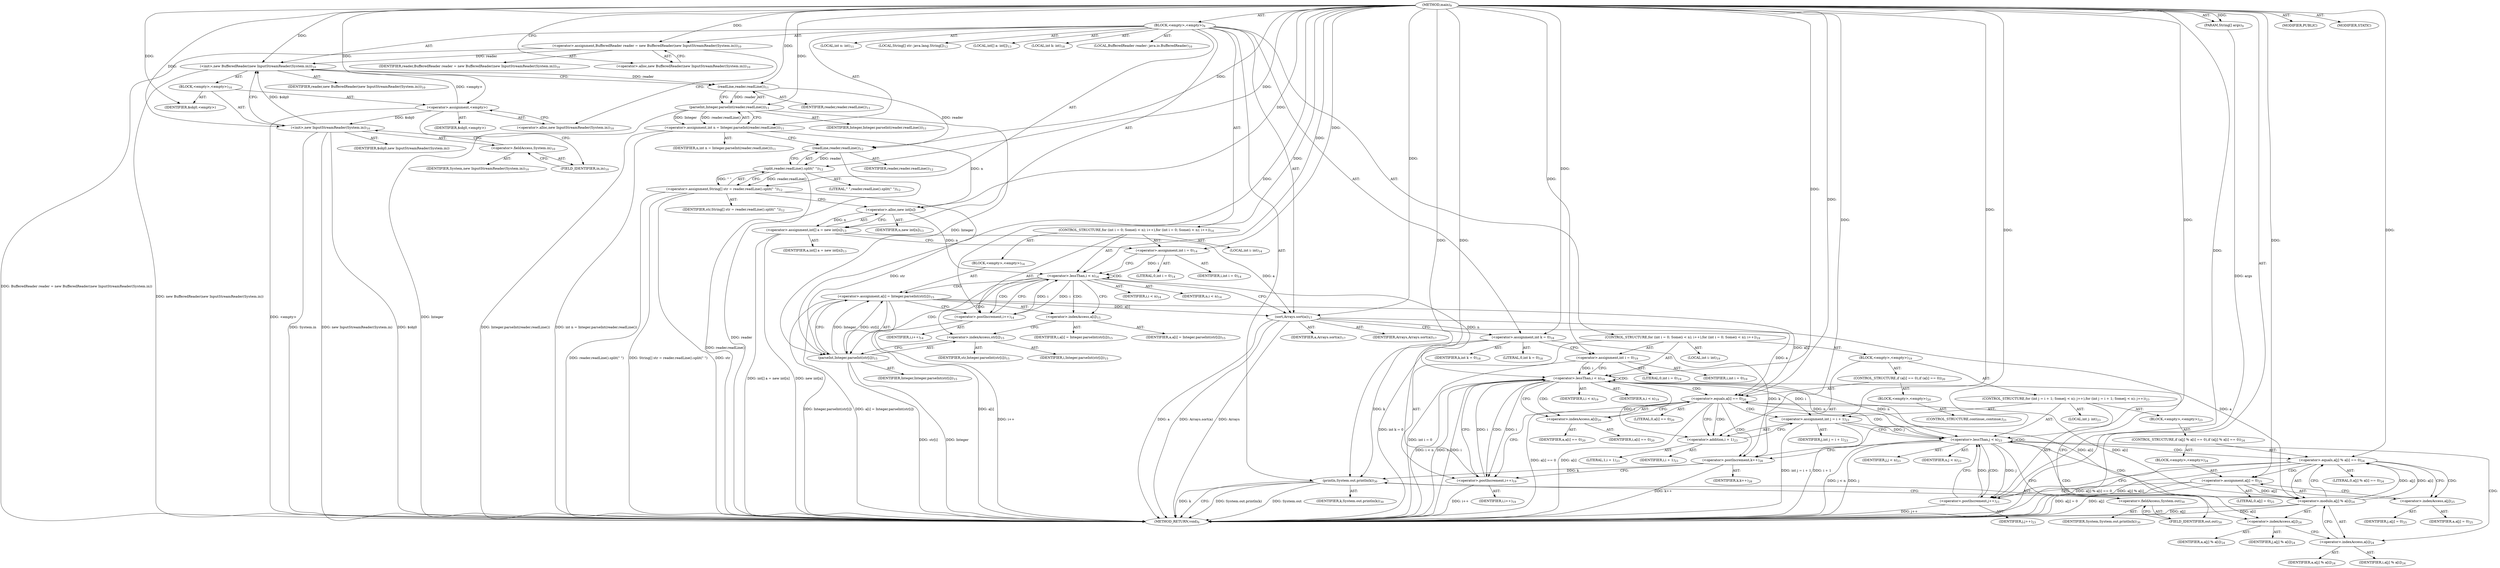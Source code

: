 digraph "main" {  
"19" [label = <(METHOD,main)<SUB>9</SUB>> ]
"20" [label = <(PARAM,String[] args)<SUB>9</SUB>> ]
"21" [label = <(BLOCK,&lt;empty&gt;,&lt;empty&gt;)<SUB>9</SUB>> ]
"4" [label = <(LOCAL,BufferedReader reader: java.io.BufferedReader)<SUB>10</SUB>> ]
"22" [label = <(&lt;operator&gt;.assignment,BufferedReader reader = new BufferedReader(new InputStreamReader(System.in)))<SUB>10</SUB>> ]
"23" [label = <(IDENTIFIER,reader,BufferedReader reader = new BufferedReader(new InputStreamReader(System.in)))<SUB>10</SUB>> ]
"24" [label = <(&lt;operator&gt;.alloc,new BufferedReader(new InputStreamReader(System.in)))<SUB>10</SUB>> ]
"25" [label = <(&lt;init&gt;,new BufferedReader(new InputStreamReader(System.in)))<SUB>10</SUB>> ]
"3" [label = <(IDENTIFIER,reader,new BufferedReader(new InputStreamReader(System.in)))<SUB>10</SUB>> ]
"26" [label = <(BLOCK,&lt;empty&gt;,&lt;empty&gt;)<SUB>10</SUB>> ]
"27" [label = <(&lt;operator&gt;.assignment,&lt;empty&gt;)> ]
"28" [label = <(IDENTIFIER,$obj0,&lt;empty&gt;)> ]
"29" [label = <(&lt;operator&gt;.alloc,new InputStreamReader(System.in))<SUB>10</SUB>> ]
"30" [label = <(&lt;init&gt;,new InputStreamReader(System.in))<SUB>10</SUB>> ]
"31" [label = <(IDENTIFIER,$obj0,new InputStreamReader(System.in))> ]
"32" [label = <(&lt;operator&gt;.fieldAccess,System.in)<SUB>10</SUB>> ]
"33" [label = <(IDENTIFIER,System,new InputStreamReader(System.in))<SUB>10</SUB>> ]
"34" [label = <(FIELD_IDENTIFIER,in,in)<SUB>10</SUB>> ]
"35" [label = <(IDENTIFIER,$obj0,&lt;empty&gt;)> ]
"36" [label = <(LOCAL,int n: int)<SUB>11</SUB>> ]
"37" [label = <(&lt;operator&gt;.assignment,int n = Integer.parseInt(reader.readLine()))<SUB>11</SUB>> ]
"38" [label = <(IDENTIFIER,n,int n = Integer.parseInt(reader.readLine()))<SUB>11</SUB>> ]
"39" [label = <(parseInt,Integer.parseInt(reader.readLine()))<SUB>11</SUB>> ]
"40" [label = <(IDENTIFIER,Integer,Integer.parseInt(reader.readLine()))<SUB>11</SUB>> ]
"41" [label = <(readLine,reader.readLine())<SUB>11</SUB>> ]
"42" [label = <(IDENTIFIER,reader,reader.readLine())<SUB>11</SUB>> ]
"43" [label = <(LOCAL,String[] str: java.lang.String[])<SUB>12</SUB>> ]
"44" [label = <(&lt;operator&gt;.assignment,String[] str = reader.readLine().split(&quot; &quot;))<SUB>12</SUB>> ]
"45" [label = <(IDENTIFIER,str,String[] str = reader.readLine().split(&quot; &quot;))<SUB>12</SUB>> ]
"46" [label = <(split,reader.readLine().split(&quot; &quot;))<SUB>12</SUB>> ]
"47" [label = <(readLine,reader.readLine())<SUB>12</SUB>> ]
"48" [label = <(IDENTIFIER,reader,reader.readLine())<SUB>12</SUB>> ]
"49" [label = <(LITERAL,&quot; &quot;,reader.readLine().split(&quot; &quot;))<SUB>12</SUB>> ]
"50" [label = <(LOCAL,int[] a: int[])<SUB>13</SUB>> ]
"51" [label = <(&lt;operator&gt;.assignment,int[] a = new int[n])<SUB>13</SUB>> ]
"52" [label = <(IDENTIFIER,a,int[] a = new int[n])<SUB>13</SUB>> ]
"53" [label = <(&lt;operator&gt;.alloc,new int[n])> ]
"54" [label = <(IDENTIFIER,n,new int[n])<SUB>13</SUB>> ]
"55" [label = <(CONTROL_STRUCTURE,for (int i = 0; Some(i &lt; n); i++),for (int i = 0; Some(i &lt; n); i++))<SUB>14</SUB>> ]
"56" [label = <(LOCAL,int i: int)<SUB>14</SUB>> ]
"57" [label = <(&lt;operator&gt;.assignment,int i = 0)<SUB>14</SUB>> ]
"58" [label = <(IDENTIFIER,i,int i = 0)<SUB>14</SUB>> ]
"59" [label = <(LITERAL,0,int i = 0)<SUB>14</SUB>> ]
"60" [label = <(&lt;operator&gt;.lessThan,i &lt; n)<SUB>14</SUB>> ]
"61" [label = <(IDENTIFIER,i,i &lt; n)<SUB>14</SUB>> ]
"62" [label = <(IDENTIFIER,n,i &lt; n)<SUB>14</SUB>> ]
"63" [label = <(&lt;operator&gt;.postIncrement,i++)<SUB>14</SUB>> ]
"64" [label = <(IDENTIFIER,i,i++)<SUB>14</SUB>> ]
"65" [label = <(BLOCK,&lt;empty&gt;,&lt;empty&gt;)<SUB>14</SUB>> ]
"66" [label = <(&lt;operator&gt;.assignment,a[i] = Integer.parseInt(str[i]))<SUB>15</SUB>> ]
"67" [label = <(&lt;operator&gt;.indexAccess,a[i])<SUB>15</SUB>> ]
"68" [label = <(IDENTIFIER,a,a[i] = Integer.parseInt(str[i]))<SUB>15</SUB>> ]
"69" [label = <(IDENTIFIER,i,a[i] = Integer.parseInt(str[i]))<SUB>15</SUB>> ]
"70" [label = <(parseInt,Integer.parseInt(str[i]))<SUB>15</SUB>> ]
"71" [label = <(IDENTIFIER,Integer,Integer.parseInt(str[i]))<SUB>15</SUB>> ]
"72" [label = <(&lt;operator&gt;.indexAccess,str[i])<SUB>15</SUB>> ]
"73" [label = <(IDENTIFIER,str,Integer.parseInt(str[i]))<SUB>15</SUB>> ]
"74" [label = <(IDENTIFIER,i,Integer.parseInt(str[i]))<SUB>15</SUB>> ]
"75" [label = <(sort,Arrays.sort(a))<SUB>17</SUB>> ]
"76" [label = <(IDENTIFIER,Arrays,Arrays.sort(a))<SUB>17</SUB>> ]
"77" [label = <(IDENTIFIER,a,Arrays.sort(a))<SUB>17</SUB>> ]
"78" [label = <(LOCAL,int k: int)<SUB>18</SUB>> ]
"79" [label = <(&lt;operator&gt;.assignment,int k = 0)<SUB>18</SUB>> ]
"80" [label = <(IDENTIFIER,k,int k = 0)<SUB>18</SUB>> ]
"81" [label = <(LITERAL,0,int k = 0)<SUB>18</SUB>> ]
"82" [label = <(CONTROL_STRUCTURE,for (int i = 0; Some(i &lt; n); i++),for (int i = 0; Some(i &lt; n); i++))<SUB>19</SUB>> ]
"83" [label = <(LOCAL,int i: int)<SUB>19</SUB>> ]
"84" [label = <(&lt;operator&gt;.assignment,int i = 0)<SUB>19</SUB>> ]
"85" [label = <(IDENTIFIER,i,int i = 0)<SUB>19</SUB>> ]
"86" [label = <(LITERAL,0,int i = 0)<SUB>19</SUB>> ]
"87" [label = <(&lt;operator&gt;.lessThan,i &lt; n)<SUB>19</SUB>> ]
"88" [label = <(IDENTIFIER,i,i &lt; n)<SUB>19</SUB>> ]
"89" [label = <(IDENTIFIER,n,i &lt; n)<SUB>19</SUB>> ]
"90" [label = <(&lt;operator&gt;.postIncrement,i++)<SUB>19</SUB>> ]
"91" [label = <(IDENTIFIER,i,i++)<SUB>19</SUB>> ]
"92" [label = <(BLOCK,&lt;empty&gt;,&lt;empty&gt;)<SUB>19</SUB>> ]
"93" [label = <(CONTROL_STRUCTURE,if (a[i] == 0),if (a[i] == 0))<SUB>20</SUB>> ]
"94" [label = <(&lt;operator&gt;.equals,a[i] == 0)<SUB>20</SUB>> ]
"95" [label = <(&lt;operator&gt;.indexAccess,a[i])<SUB>20</SUB>> ]
"96" [label = <(IDENTIFIER,a,a[i] == 0)<SUB>20</SUB>> ]
"97" [label = <(IDENTIFIER,i,a[i] == 0)<SUB>20</SUB>> ]
"98" [label = <(LITERAL,0,a[i] == 0)<SUB>20</SUB>> ]
"99" [label = <(BLOCK,&lt;empty&gt;,&lt;empty&gt;)<SUB>20</SUB>> ]
"100" [label = <(CONTROL_STRUCTURE,continue;,continue;)<SUB>21</SUB>> ]
"101" [label = <(CONTROL_STRUCTURE,for (int j = i + 1; Some(j &lt; n); j++),for (int j = i + 1; Some(j &lt; n); j++))<SUB>23</SUB>> ]
"102" [label = <(LOCAL,int j: int)<SUB>23</SUB>> ]
"103" [label = <(&lt;operator&gt;.assignment,int j = i + 1)<SUB>23</SUB>> ]
"104" [label = <(IDENTIFIER,j,int j = i + 1)<SUB>23</SUB>> ]
"105" [label = <(&lt;operator&gt;.addition,i + 1)<SUB>23</SUB>> ]
"106" [label = <(IDENTIFIER,i,i + 1)<SUB>23</SUB>> ]
"107" [label = <(LITERAL,1,i + 1)<SUB>23</SUB>> ]
"108" [label = <(&lt;operator&gt;.lessThan,j &lt; n)<SUB>23</SUB>> ]
"109" [label = <(IDENTIFIER,j,j &lt; n)<SUB>23</SUB>> ]
"110" [label = <(IDENTIFIER,n,j &lt; n)<SUB>23</SUB>> ]
"111" [label = <(&lt;operator&gt;.postIncrement,j++)<SUB>23</SUB>> ]
"112" [label = <(IDENTIFIER,j,j++)<SUB>23</SUB>> ]
"113" [label = <(BLOCK,&lt;empty&gt;,&lt;empty&gt;)<SUB>23</SUB>> ]
"114" [label = <(CONTROL_STRUCTURE,if (a[j] % a[i] == 0),if (a[j] % a[i] == 0))<SUB>24</SUB>> ]
"115" [label = <(&lt;operator&gt;.equals,a[j] % a[i] == 0)<SUB>24</SUB>> ]
"116" [label = <(&lt;operator&gt;.modulo,a[j] % a[i])<SUB>24</SUB>> ]
"117" [label = <(&lt;operator&gt;.indexAccess,a[j])<SUB>24</SUB>> ]
"118" [label = <(IDENTIFIER,a,a[j] % a[i])<SUB>24</SUB>> ]
"119" [label = <(IDENTIFIER,j,a[j] % a[i])<SUB>24</SUB>> ]
"120" [label = <(&lt;operator&gt;.indexAccess,a[i])<SUB>24</SUB>> ]
"121" [label = <(IDENTIFIER,a,a[j] % a[i])<SUB>24</SUB>> ]
"122" [label = <(IDENTIFIER,i,a[j] % a[i])<SUB>24</SUB>> ]
"123" [label = <(LITERAL,0,a[j] % a[i] == 0)<SUB>24</SUB>> ]
"124" [label = <(BLOCK,&lt;empty&gt;,&lt;empty&gt;)<SUB>24</SUB>> ]
"125" [label = <(&lt;operator&gt;.assignment,a[j] = 0)<SUB>25</SUB>> ]
"126" [label = <(&lt;operator&gt;.indexAccess,a[j])<SUB>25</SUB>> ]
"127" [label = <(IDENTIFIER,a,a[j] = 0)<SUB>25</SUB>> ]
"128" [label = <(IDENTIFIER,j,a[j] = 0)<SUB>25</SUB>> ]
"129" [label = <(LITERAL,0,a[j] = 0)<SUB>25</SUB>> ]
"130" [label = <(&lt;operator&gt;.postIncrement,k++)<SUB>28</SUB>> ]
"131" [label = <(IDENTIFIER,k,k++)<SUB>28</SUB>> ]
"132" [label = <(println,System.out.println(k))<SUB>30</SUB>> ]
"133" [label = <(&lt;operator&gt;.fieldAccess,System.out)<SUB>30</SUB>> ]
"134" [label = <(IDENTIFIER,System,System.out.println(k))<SUB>30</SUB>> ]
"135" [label = <(FIELD_IDENTIFIER,out,out)<SUB>30</SUB>> ]
"136" [label = <(IDENTIFIER,k,System.out.println(k))<SUB>30</SUB>> ]
"137" [label = <(MODIFIER,PUBLIC)> ]
"138" [label = <(MODIFIER,STATIC)> ]
"139" [label = <(METHOD_RETURN,void)<SUB>9</SUB>> ]
  "19" -> "20"  [ label = "AST: "] 
  "19" -> "21"  [ label = "AST: "] 
  "19" -> "137"  [ label = "AST: "] 
  "19" -> "138"  [ label = "AST: "] 
  "19" -> "139"  [ label = "AST: "] 
  "21" -> "4"  [ label = "AST: "] 
  "21" -> "22"  [ label = "AST: "] 
  "21" -> "25"  [ label = "AST: "] 
  "21" -> "36"  [ label = "AST: "] 
  "21" -> "37"  [ label = "AST: "] 
  "21" -> "43"  [ label = "AST: "] 
  "21" -> "44"  [ label = "AST: "] 
  "21" -> "50"  [ label = "AST: "] 
  "21" -> "51"  [ label = "AST: "] 
  "21" -> "55"  [ label = "AST: "] 
  "21" -> "75"  [ label = "AST: "] 
  "21" -> "78"  [ label = "AST: "] 
  "21" -> "79"  [ label = "AST: "] 
  "21" -> "82"  [ label = "AST: "] 
  "21" -> "132"  [ label = "AST: "] 
  "22" -> "23"  [ label = "AST: "] 
  "22" -> "24"  [ label = "AST: "] 
  "25" -> "3"  [ label = "AST: "] 
  "25" -> "26"  [ label = "AST: "] 
  "26" -> "27"  [ label = "AST: "] 
  "26" -> "30"  [ label = "AST: "] 
  "26" -> "35"  [ label = "AST: "] 
  "27" -> "28"  [ label = "AST: "] 
  "27" -> "29"  [ label = "AST: "] 
  "30" -> "31"  [ label = "AST: "] 
  "30" -> "32"  [ label = "AST: "] 
  "32" -> "33"  [ label = "AST: "] 
  "32" -> "34"  [ label = "AST: "] 
  "37" -> "38"  [ label = "AST: "] 
  "37" -> "39"  [ label = "AST: "] 
  "39" -> "40"  [ label = "AST: "] 
  "39" -> "41"  [ label = "AST: "] 
  "41" -> "42"  [ label = "AST: "] 
  "44" -> "45"  [ label = "AST: "] 
  "44" -> "46"  [ label = "AST: "] 
  "46" -> "47"  [ label = "AST: "] 
  "46" -> "49"  [ label = "AST: "] 
  "47" -> "48"  [ label = "AST: "] 
  "51" -> "52"  [ label = "AST: "] 
  "51" -> "53"  [ label = "AST: "] 
  "53" -> "54"  [ label = "AST: "] 
  "55" -> "56"  [ label = "AST: "] 
  "55" -> "57"  [ label = "AST: "] 
  "55" -> "60"  [ label = "AST: "] 
  "55" -> "63"  [ label = "AST: "] 
  "55" -> "65"  [ label = "AST: "] 
  "57" -> "58"  [ label = "AST: "] 
  "57" -> "59"  [ label = "AST: "] 
  "60" -> "61"  [ label = "AST: "] 
  "60" -> "62"  [ label = "AST: "] 
  "63" -> "64"  [ label = "AST: "] 
  "65" -> "66"  [ label = "AST: "] 
  "66" -> "67"  [ label = "AST: "] 
  "66" -> "70"  [ label = "AST: "] 
  "67" -> "68"  [ label = "AST: "] 
  "67" -> "69"  [ label = "AST: "] 
  "70" -> "71"  [ label = "AST: "] 
  "70" -> "72"  [ label = "AST: "] 
  "72" -> "73"  [ label = "AST: "] 
  "72" -> "74"  [ label = "AST: "] 
  "75" -> "76"  [ label = "AST: "] 
  "75" -> "77"  [ label = "AST: "] 
  "79" -> "80"  [ label = "AST: "] 
  "79" -> "81"  [ label = "AST: "] 
  "82" -> "83"  [ label = "AST: "] 
  "82" -> "84"  [ label = "AST: "] 
  "82" -> "87"  [ label = "AST: "] 
  "82" -> "90"  [ label = "AST: "] 
  "82" -> "92"  [ label = "AST: "] 
  "84" -> "85"  [ label = "AST: "] 
  "84" -> "86"  [ label = "AST: "] 
  "87" -> "88"  [ label = "AST: "] 
  "87" -> "89"  [ label = "AST: "] 
  "90" -> "91"  [ label = "AST: "] 
  "92" -> "93"  [ label = "AST: "] 
  "92" -> "101"  [ label = "AST: "] 
  "92" -> "130"  [ label = "AST: "] 
  "93" -> "94"  [ label = "AST: "] 
  "93" -> "99"  [ label = "AST: "] 
  "94" -> "95"  [ label = "AST: "] 
  "94" -> "98"  [ label = "AST: "] 
  "95" -> "96"  [ label = "AST: "] 
  "95" -> "97"  [ label = "AST: "] 
  "99" -> "100"  [ label = "AST: "] 
  "101" -> "102"  [ label = "AST: "] 
  "101" -> "103"  [ label = "AST: "] 
  "101" -> "108"  [ label = "AST: "] 
  "101" -> "111"  [ label = "AST: "] 
  "101" -> "113"  [ label = "AST: "] 
  "103" -> "104"  [ label = "AST: "] 
  "103" -> "105"  [ label = "AST: "] 
  "105" -> "106"  [ label = "AST: "] 
  "105" -> "107"  [ label = "AST: "] 
  "108" -> "109"  [ label = "AST: "] 
  "108" -> "110"  [ label = "AST: "] 
  "111" -> "112"  [ label = "AST: "] 
  "113" -> "114"  [ label = "AST: "] 
  "114" -> "115"  [ label = "AST: "] 
  "114" -> "124"  [ label = "AST: "] 
  "115" -> "116"  [ label = "AST: "] 
  "115" -> "123"  [ label = "AST: "] 
  "116" -> "117"  [ label = "AST: "] 
  "116" -> "120"  [ label = "AST: "] 
  "117" -> "118"  [ label = "AST: "] 
  "117" -> "119"  [ label = "AST: "] 
  "120" -> "121"  [ label = "AST: "] 
  "120" -> "122"  [ label = "AST: "] 
  "124" -> "125"  [ label = "AST: "] 
  "125" -> "126"  [ label = "AST: "] 
  "125" -> "129"  [ label = "AST: "] 
  "126" -> "127"  [ label = "AST: "] 
  "126" -> "128"  [ label = "AST: "] 
  "130" -> "131"  [ label = "AST: "] 
  "132" -> "133"  [ label = "AST: "] 
  "132" -> "136"  [ label = "AST: "] 
  "133" -> "134"  [ label = "AST: "] 
  "133" -> "135"  [ label = "AST: "] 
  "22" -> "29"  [ label = "CFG: "] 
  "25" -> "41"  [ label = "CFG: "] 
  "37" -> "47"  [ label = "CFG: "] 
  "44" -> "53"  [ label = "CFG: "] 
  "51" -> "57"  [ label = "CFG: "] 
  "75" -> "79"  [ label = "CFG: "] 
  "79" -> "84"  [ label = "CFG: "] 
  "132" -> "139"  [ label = "CFG: "] 
  "24" -> "22"  [ label = "CFG: "] 
  "39" -> "37"  [ label = "CFG: "] 
  "46" -> "44"  [ label = "CFG: "] 
  "53" -> "51"  [ label = "CFG: "] 
  "57" -> "60"  [ label = "CFG: "] 
  "60" -> "67"  [ label = "CFG: "] 
  "60" -> "75"  [ label = "CFG: "] 
  "63" -> "60"  [ label = "CFG: "] 
  "84" -> "87"  [ label = "CFG: "] 
  "87" -> "95"  [ label = "CFG: "] 
  "87" -> "135"  [ label = "CFG: "] 
  "90" -> "87"  [ label = "CFG: "] 
  "133" -> "132"  [ label = "CFG: "] 
  "27" -> "34"  [ label = "CFG: "] 
  "30" -> "25"  [ label = "CFG: "] 
  "41" -> "39"  [ label = "CFG: "] 
  "47" -> "46"  [ label = "CFG: "] 
  "66" -> "63"  [ label = "CFG: "] 
  "130" -> "90"  [ label = "CFG: "] 
  "135" -> "133"  [ label = "CFG: "] 
  "29" -> "27"  [ label = "CFG: "] 
  "32" -> "30"  [ label = "CFG: "] 
  "67" -> "72"  [ label = "CFG: "] 
  "70" -> "66"  [ label = "CFG: "] 
  "94" -> "90"  [ label = "CFG: "] 
  "94" -> "105"  [ label = "CFG: "] 
  "103" -> "108"  [ label = "CFG: "] 
  "108" -> "117"  [ label = "CFG: "] 
  "108" -> "130"  [ label = "CFG: "] 
  "111" -> "108"  [ label = "CFG: "] 
  "34" -> "32"  [ label = "CFG: "] 
  "72" -> "70"  [ label = "CFG: "] 
  "95" -> "94"  [ label = "CFG: "] 
  "105" -> "103"  [ label = "CFG: "] 
  "115" -> "126"  [ label = "CFG: "] 
  "115" -> "111"  [ label = "CFG: "] 
  "116" -> "115"  [ label = "CFG: "] 
  "125" -> "111"  [ label = "CFG: "] 
  "117" -> "120"  [ label = "CFG: "] 
  "120" -> "116"  [ label = "CFG: "] 
  "126" -> "125"  [ label = "CFG: "] 
  "19" -> "24"  [ label = "CFG: "] 
  "20" -> "139"  [ label = "DDG: args"] 
  "22" -> "139"  [ label = "DDG: BufferedReader reader = new BufferedReader(new InputStreamReader(System.in))"] 
  "27" -> "139"  [ label = "DDG: &lt;empty&gt;"] 
  "30" -> "139"  [ label = "DDG: $obj0"] 
  "30" -> "139"  [ label = "DDG: System.in"] 
  "30" -> "139"  [ label = "DDG: new InputStreamReader(System.in)"] 
  "25" -> "139"  [ label = "DDG: new BufferedReader(new InputStreamReader(System.in))"] 
  "39" -> "139"  [ label = "DDG: Integer"] 
  "37" -> "139"  [ label = "DDG: Integer.parseInt(reader.readLine())"] 
  "37" -> "139"  [ label = "DDG: int n = Integer.parseInt(reader.readLine())"] 
  "44" -> "139"  [ label = "DDG: str"] 
  "47" -> "139"  [ label = "DDG: reader"] 
  "46" -> "139"  [ label = "DDG: reader.readLine()"] 
  "44" -> "139"  [ label = "DDG: reader.readLine().split(&quot; &quot;)"] 
  "44" -> "139"  [ label = "DDG: String[] str = reader.readLine().split(&quot; &quot;)"] 
  "51" -> "139"  [ label = "DDG: new int[n]"] 
  "51" -> "139"  [ label = "DDG: int[] a = new int[n]"] 
  "75" -> "139"  [ label = "DDG: a"] 
  "75" -> "139"  [ label = "DDG: Arrays.sort(a)"] 
  "79" -> "139"  [ label = "DDG: int k = 0"] 
  "84" -> "139"  [ label = "DDG: int i = 0"] 
  "87" -> "139"  [ label = "DDG: i"] 
  "87" -> "139"  [ label = "DDG: n"] 
  "87" -> "139"  [ label = "DDG: i &lt; n"] 
  "132" -> "139"  [ label = "DDG: System.out"] 
  "132" -> "139"  [ label = "DDG: k"] 
  "132" -> "139"  [ label = "DDG: System.out.println(k)"] 
  "94" -> "139"  [ label = "DDG: a[i]"] 
  "94" -> "139"  [ label = "DDG: a[i] == 0"] 
  "103" -> "139"  [ label = "DDG: i + 1"] 
  "103" -> "139"  [ label = "DDG: int j = i + 1"] 
  "108" -> "139"  [ label = "DDG: j"] 
  "108" -> "139"  [ label = "DDG: j &lt; n"] 
  "130" -> "139"  [ label = "DDG: k++"] 
  "116" -> "139"  [ label = "DDG: a[j]"] 
  "116" -> "139"  [ label = "DDG: a[i]"] 
  "115" -> "139"  [ label = "DDG: a[j] % a[i]"] 
  "115" -> "139"  [ label = "DDG: a[j] % a[i] == 0"] 
  "125" -> "139"  [ label = "DDG: a[j]"] 
  "125" -> "139"  [ label = "DDG: a[j] = 0"] 
  "111" -> "139"  [ label = "DDG: j++"] 
  "90" -> "139"  [ label = "DDG: i++"] 
  "66" -> "139"  [ label = "DDG: a[i]"] 
  "70" -> "139"  [ label = "DDG: Integer"] 
  "70" -> "139"  [ label = "DDG: str[i]"] 
  "66" -> "139"  [ label = "DDG: Integer.parseInt(str[i])"] 
  "66" -> "139"  [ label = "DDG: a[i] = Integer.parseInt(str[i])"] 
  "63" -> "139"  [ label = "DDG: i++"] 
  "75" -> "139"  [ label = "DDG: Arrays"] 
  "19" -> "20"  [ label = "DDG: "] 
  "19" -> "22"  [ label = "DDG: "] 
  "39" -> "37"  [ label = "DDG: Integer"] 
  "39" -> "37"  [ label = "DDG: reader.readLine()"] 
  "46" -> "44"  [ label = "DDG: reader.readLine()"] 
  "46" -> "44"  [ label = "DDG: &quot; &quot;"] 
  "53" -> "51"  [ label = "DDG: n"] 
  "19" -> "79"  [ label = "DDG: "] 
  "22" -> "25"  [ label = "DDG: reader"] 
  "19" -> "25"  [ label = "DDG: "] 
  "27" -> "25"  [ label = "DDG: &lt;empty&gt;"] 
  "30" -> "25"  [ label = "DDG: $obj0"] 
  "19" -> "57"  [ label = "DDG: "] 
  "19" -> "75"  [ label = "DDG: "] 
  "51" -> "75"  [ label = "DDG: a"] 
  "66" -> "75"  [ label = "DDG: a[i]"] 
  "19" -> "84"  [ label = "DDG: "] 
  "79" -> "132"  [ label = "DDG: k"] 
  "130" -> "132"  [ label = "DDG: k"] 
  "19" -> "132"  [ label = "DDG: "] 
  "19" -> "27"  [ label = "DDG: "] 
  "19" -> "35"  [ label = "DDG: "] 
  "19" -> "39"  [ label = "DDG: "] 
  "41" -> "39"  [ label = "DDG: reader"] 
  "47" -> "46"  [ label = "DDG: reader"] 
  "19" -> "46"  [ label = "DDG: "] 
  "37" -> "53"  [ label = "DDG: n"] 
  "19" -> "53"  [ label = "DDG: "] 
  "57" -> "60"  [ label = "DDG: i"] 
  "63" -> "60"  [ label = "DDG: i"] 
  "19" -> "60"  [ label = "DDG: "] 
  "53" -> "60"  [ label = "DDG: n"] 
  "60" -> "63"  [ label = "DDG: i"] 
  "19" -> "63"  [ label = "DDG: "] 
  "70" -> "66"  [ label = "DDG: Integer"] 
  "70" -> "66"  [ label = "DDG: str[i]"] 
  "84" -> "87"  [ label = "DDG: i"] 
  "90" -> "87"  [ label = "DDG: i"] 
  "19" -> "87"  [ label = "DDG: "] 
  "60" -> "87"  [ label = "DDG: n"] 
  "108" -> "87"  [ label = "DDG: n"] 
  "87" -> "90"  [ label = "DDG: i"] 
  "19" -> "90"  [ label = "DDG: "] 
  "27" -> "30"  [ label = "DDG: $obj0"] 
  "19" -> "30"  [ label = "DDG: "] 
  "25" -> "41"  [ label = "DDG: reader"] 
  "19" -> "41"  [ label = "DDG: "] 
  "41" -> "47"  [ label = "DDG: reader"] 
  "19" -> "47"  [ label = "DDG: "] 
  "87" -> "103"  [ label = "DDG: i"] 
  "19" -> "103"  [ label = "DDG: "] 
  "79" -> "130"  [ label = "DDG: k"] 
  "19" -> "130"  [ label = "DDG: "] 
  "39" -> "70"  [ label = "DDG: Integer"] 
  "19" -> "70"  [ label = "DDG: "] 
  "44" -> "70"  [ label = "DDG: str"] 
  "75" -> "94"  [ label = "DDG: a"] 
  "116" -> "94"  [ label = "DDG: a[i]"] 
  "66" -> "94"  [ label = "DDG: a[i]"] 
  "19" -> "94"  [ label = "DDG: "] 
  "103" -> "108"  [ label = "DDG: j"] 
  "111" -> "108"  [ label = "DDG: j"] 
  "19" -> "108"  [ label = "DDG: "] 
  "87" -> "108"  [ label = "DDG: n"] 
  "108" -> "111"  [ label = "DDG: j"] 
  "19" -> "111"  [ label = "DDG: "] 
  "87" -> "105"  [ label = "DDG: i"] 
  "19" -> "105"  [ label = "DDG: "] 
  "116" -> "115"  [ label = "DDG: a[j]"] 
  "116" -> "115"  [ label = "DDG: a[i]"] 
  "19" -> "115"  [ label = "DDG: "] 
  "19" -> "125"  [ label = "DDG: "] 
  "75" -> "116"  [ label = "DDG: a"] 
  "125" -> "116"  [ label = "DDG: a[j]"] 
  "94" -> "116"  [ label = "DDG: a[i]"] 
  "60" -> "60"  [ label = "CDG: "] 
  "60" -> "66"  [ label = "CDG: "] 
  "60" -> "72"  [ label = "CDG: "] 
  "60" -> "67"  [ label = "CDG: "] 
  "60" -> "70"  [ label = "CDG: "] 
  "60" -> "63"  [ label = "CDG: "] 
  "87" -> "94"  [ label = "CDG: "] 
  "87" -> "95"  [ label = "CDG: "] 
  "87" -> "87"  [ label = "CDG: "] 
  "87" -> "90"  [ label = "CDG: "] 
  "94" -> "103"  [ label = "CDG: "] 
  "94" -> "105"  [ label = "CDG: "] 
  "94" -> "130"  [ label = "CDG: "] 
  "94" -> "108"  [ label = "CDG: "] 
  "108" -> "115"  [ label = "CDG: "] 
  "108" -> "120"  [ label = "CDG: "] 
  "108" -> "116"  [ label = "CDG: "] 
  "108" -> "117"  [ label = "CDG: "] 
  "108" -> "108"  [ label = "CDG: "] 
  "108" -> "111"  [ label = "CDG: "] 
  "115" -> "126"  [ label = "CDG: "] 
  "115" -> "125"  [ label = "CDG: "] 
}
